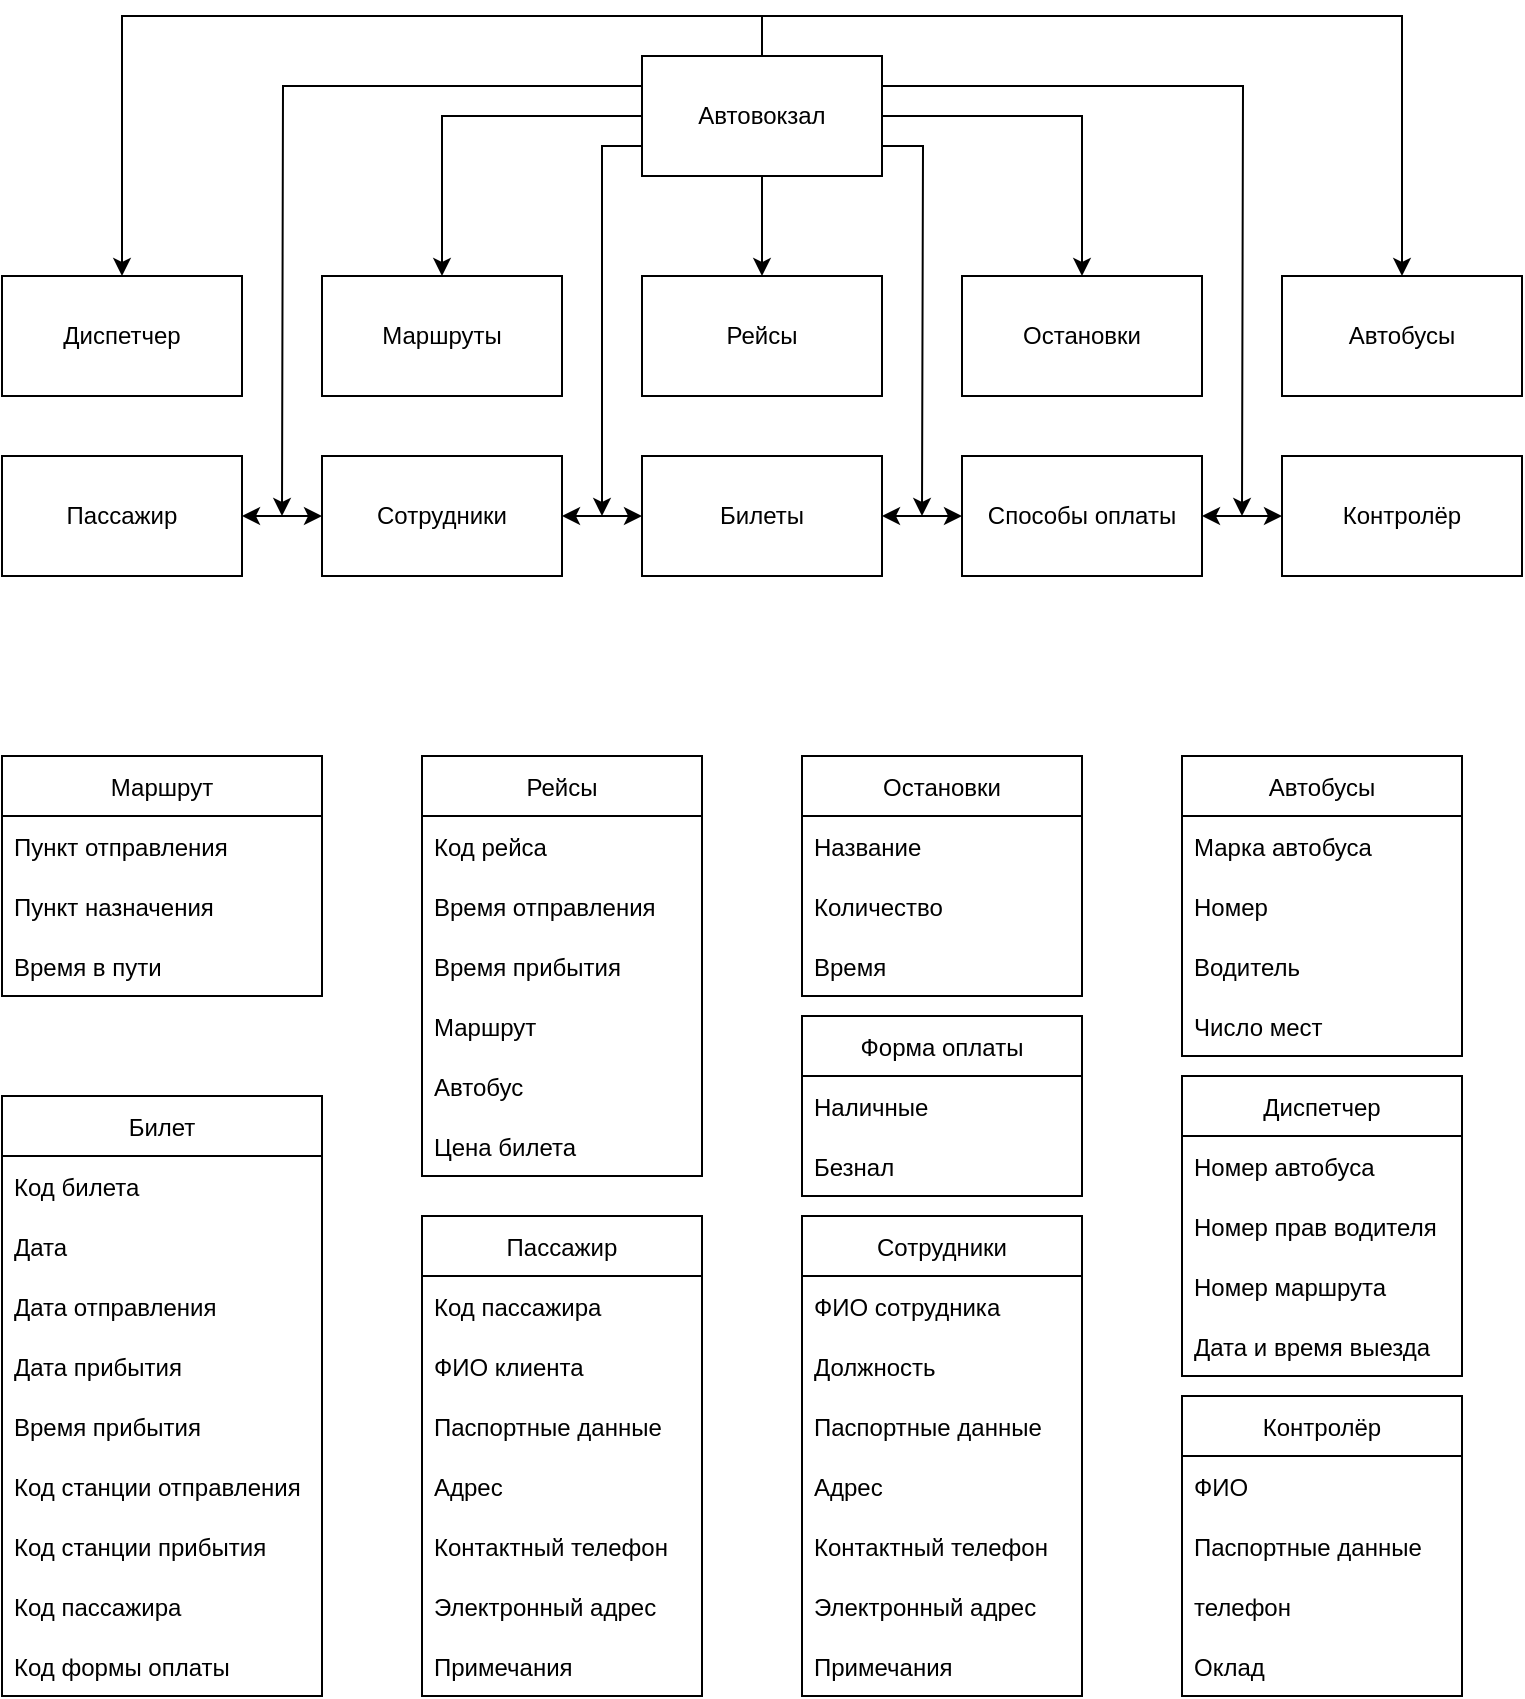 <mxfile version="20.5.1" type="github">
  <diagram id="86yqQ0jhV_8jFqPabOyq" name="Страница 1">
    <mxGraphModel dx="1422" dy="794" grid="1" gridSize="10" guides="1" tooltips="1" connect="1" arrows="1" fold="1" page="1" pageScale="1" pageWidth="827" pageHeight="1169" math="0" shadow="0">
      <root>
        <mxCell id="0" />
        <mxCell id="1" parent="0" />
        <mxCell id="iQQgAuOcwQttmFMJXdX3-10" style="edgeStyle=orthogonalEdgeStyle;rounded=0;orthogonalLoop=1;jettySize=auto;html=1;" edge="1" parent="1" source="iQQgAuOcwQttmFMJXdX3-2" target="iQQgAuOcwQttmFMJXdX3-5">
          <mxGeometry relative="1" as="geometry" />
        </mxCell>
        <mxCell id="iQQgAuOcwQttmFMJXdX3-11" style="edgeStyle=orthogonalEdgeStyle;rounded=0;orthogonalLoop=1;jettySize=auto;html=1;exitX=1;exitY=0.5;exitDx=0;exitDy=0;entryX=0.5;entryY=0;entryDx=0;entryDy=0;" edge="1" parent="1" source="iQQgAuOcwQttmFMJXdX3-2" target="iQQgAuOcwQttmFMJXdX3-9">
          <mxGeometry relative="1" as="geometry" />
        </mxCell>
        <mxCell id="iQQgAuOcwQttmFMJXdX3-13" style="edgeStyle=orthogonalEdgeStyle;rounded=0;orthogonalLoop=1;jettySize=auto;html=1;exitX=0.5;exitY=1;exitDx=0;exitDy=0;entryX=0.5;entryY=0;entryDx=0;entryDy=0;" edge="1" parent="1" source="iQQgAuOcwQttmFMJXdX3-2" target="iQQgAuOcwQttmFMJXdX3-3">
          <mxGeometry relative="1" as="geometry" />
        </mxCell>
        <mxCell id="iQQgAuOcwQttmFMJXdX3-15" style="edgeStyle=orthogonalEdgeStyle;rounded=0;orthogonalLoop=1;jettySize=auto;html=1;exitX=0.5;exitY=0;exitDx=0;exitDy=0;entryX=0.5;entryY=0;entryDx=0;entryDy=0;" edge="1" parent="1" source="iQQgAuOcwQttmFMJXdX3-2" target="iQQgAuOcwQttmFMJXdX3-12">
          <mxGeometry relative="1" as="geometry" />
        </mxCell>
        <mxCell id="iQQgAuOcwQttmFMJXdX3-16" style="edgeStyle=orthogonalEdgeStyle;rounded=0;orthogonalLoop=1;jettySize=auto;html=1;exitX=0.5;exitY=0;exitDx=0;exitDy=0;entryX=0.5;entryY=0;entryDx=0;entryDy=0;" edge="1" parent="1" source="iQQgAuOcwQttmFMJXdX3-2" target="iQQgAuOcwQttmFMJXdX3-14">
          <mxGeometry relative="1" as="geometry" />
        </mxCell>
        <mxCell id="iQQgAuOcwQttmFMJXdX3-42" style="edgeStyle=orthogonalEdgeStyle;rounded=0;orthogonalLoop=1;jettySize=auto;html=1;exitX=0;exitY=0.25;exitDx=0;exitDy=0;" edge="1" parent="1" source="iQQgAuOcwQttmFMJXdX3-2">
          <mxGeometry relative="1" as="geometry">
            <mxPoint x="190" y="360" as="targetPoint" />
          </mxGeometry>
        </mxCell>
        <mxCell id="iQQgAuOcwQttmFMJXdX3-44" style="edgeStyle=orthogonalEdgeStyle;rounded=0;orthogonalLoop=1;jettySize=auto;html=1;exitX=0;exitY=0.75;exitDx=0;exitDy=0;" edge="1" parent="1" source="iQQgAuOcwQttmFMJXdX3-2">
          <mxGeometry relative="1" as="geometry">
            <mxPoint x="350" y="360" as="targetPoint" />
          </mxGeometry>
        </mxCell>
        <mxCell id="iQQgAuOcwQttmFMJXdX3-46" style="edgeStyle=orthogonalEdgeStyle;rounded=0;orthogonalLoop=1;jettySize=auto;html=1;exitX=1;exitY=0.75;exitDx=0;exitDy=0;" edge="1" parent="1" source="iQQgAuOcwQttmFMJXdX3-2">
          <mxGeometry relative="1" as="geometry">
            <mxPoint x="510" y="360" as="targetPoint" />
          </mxGeometry>
        </mxCell>
        <mxCell id="iQQgAuOcwQttmFMJXdX3-48" style="edgeStyle=orthogonalEdgeStyle;rounded=0;orthogonalLoop=1;jettySize=auto;html=1;exitX=1;exitY=0.25;exitDx=0;exitDy=0;" edge="1" parent="1" source="iQQgAuOcwQttmFMJXdX3-2">
          <mxGeometry relative="1" as="geometry">
            <mxPoint x="670" y="360" as="targetPoint" />
          </mxGeometry>
        </mxCell>
        <mxCell id="iQQgAuOcwQttmFMJXdX3-2" value="Автовокзал" style="rounded=0;whiteSpace=wrap;html=1;" vertex="1" parent="1">
          <mxGeometry x="370" y="130" width="120" height="60" as="geometry" />
        </mxCell>
        <mxCell id="iQQgAuOcwQttmFMJXdX3-3" value="Рейсы" style="rounded=0;whiteSpace=wrap;html=1;" vertex="1" parent="1">
          <mxGeometry x="370" y="240" width="120" height="60" as="geometry" />
        </mxCell>
        <mxCell id="iQQgAuOcwQttmFMJXdX3-5" value="Маршруты" style="rounded=0;whiteSpace=wrap;html=1;" vertex="1" parent="1">
          <mxGeometry x="210" y="240" width="120" height="60" as="geometry" />
        </mxCell>
        <mxCell id="iQQgAuOcwQttmFMJXdX3-9" value="Остановки" style="rounded=0;whiteSpace=wrap;html=1;" vertex="1" parent="1">
          <mxGeometry x="530" y="240" width="120" height="60" as="geometry" />
        </mxCell>
        <mxCell id="iQQgAuOcwQttmFMJXdX3-12" value="Диспетчер" style="rounded=0;whiteSpace=wrap;html=1;" vertex="1" parent="1">
          <mxGeometry x="50" y="240" width="120" height="60" as="geometry" />
        </mxCell>
        <mxCell id="iQQgAuOcwQttmFMJXdX3-14" value="Автобусы" style="rounded=0;whiteSpace=wrap;html=1;" vertex="1" parent="1">
          <mxGeometry x="690" y="240" width="120" height="60" as="geometry" />
        </mxCell>
        <mxCell id="iQQgAuOcwQttmFMJXdX3-18" value="Способы оплаты" style="rounded=0;whiteSpace=wrap;html=1;" vertex="1" parent="1">
          <mxGeometry x="530" y="330" width="120" height="60" as="geometry" />
        </mxCell>
        <mxCell id="iQQgAuOcwQttmFMJXdX3-19" value="Билеты" style="rounded=0;whiteSpace=wrap;html=1;" vertex="1" parent="1">
          <mxGeometry x="370" y="330" width="120" height="60" as="geometry" />
        </mxCell>
        <mxCell id="iQQgAuOcwQttmFMJXdX3-20" value="Пассажир" style="rounded=0;whiteSpace=wrap;html=1;" vertex="1" parent="1">
          <mxGeometry x="50" y="330" width="120" height="60" as="geometry" />
        </mxCell>
        <mxCell id="iQQgAuOcwQttmFMJXdX3-21" value="Сотрудники" style="rounded=0;whiteSpace=wrap;html=1;" vertex="1" parent="1">
          <mxGeometry x="210" y="330" width="120" height="60" as="geometry" />
        </mxCell>
        <mxCell id="iQQgAuOcwQttmFMJXdX3-22" value="Контролёр" style="rounded=0;whiteSpace=wrap;html=1;" vertex="1" parent="1">
          <mxGeometry x="690" y="330" width="120" height="60" as="geometry" />
        </mxCell>
        <mxCell id="iQQgAuOcwQttmFMJXdX3-26" value="" style="endArrow=classic;startArrow=classic;html=1;rounded=0;exitX=1;exitY=0.5;exitDx=0;exitDy=0;" edge="1" parent="1" source="iQQgAuOcwQttmFMJXdX3-21" target="iQQgAuOcwQttmFMJXdX3-19">
          <mxGeometry width="50" height="50" relative="1" as="geometry">
            <mxPoint x="320" y="380" as="sourcePoint" />
            <mxPoint x="370" y="330" as="targetPoint" />
            <Array as="points" />
          </mxGeometry>
        </mxCell>
        <mxCell id="iQQgAuOcwQttmFMJXdX3-31" value="" style="endArrow=classic;startArrow=classic;html=1;rounded=0;exitX=1;exitY=0.5;exitDx=0;exitDy=0;entryX=0;entryY=0.5;entryDx=0;entryDy=0;" edge="1" parent="1" source="iQQgAuOcwQttmFMJXdX3-20" target="iQQgAuOcwQttmFMJXdX3-21">
          <mxGeometry width="50" height="50" relative="1" as="geometry">
            <mxPoint x="170" y="390" as="sourcePoint" />
            <mxPoint x="200" y="360" as="targetPoint" />
          </mxGeometry>
        </mxCell>
        <mxCell id="iQQgAuOcwQttmFMJXdX3-32" value="" style="endArrow=classic;startArrow=classic;html=1;rounded=0;exitX=1;exitY=0.5;exitDx=0;exitDy=0;entryX=0;entryY=0.5;entryDx=0;entryDy=0;" edge="1" parent="1" source="iQQgAuOcwQttmFMJXdX3-19" target="iQQgAuOcwQttmFMJXdX3-18">
          <mxGeometry width="50" height="50" relative="1" as="geometry">
            <mxPoint x="490" y="390" as="sourcePoint" />
            <mxPoint x="540" y="340" as="targetPoint" />
          </mxGeometry>
        </mxCell>
        <mxCell id="iQQgAuOcwQttmFMJXdX3-33" value="" style="endArrow=classic;startArrow=classic;html=1;rounded=0;exitX=1;exitY=0.5;exitDx=0;exitDy=0;entryX=0;entryY=0.5;entryDx=0;entryDy=0;" edge="1" parent="1" source="iQQgAuOcwQttmFMJXdX3-18" target="iQQgAuOcwQttmFMJXdX3-22">
          <mxGeometry width="50" height="50" relative="1" as="geometry">
            <mxPoint x="650" y="390" as="sourcePoint" />
            <mxPoint x="700" y="340" as="targetPoint" />
          </mxGeometry>
        </mxCell>
        <mxCell id="eWutOVOjhpOkpdrfjWL5-36" value="Маршрут" style="swimlane;fontStyle=0;childLayout=stackLayout;horizontal=1;startSize=30;horizontalStack=0;resizeParent=1;resizeParentMax=0;resizeLast=0;collapsible=1;marginBottom=0;" vertex="1" parent="1">
          <mxGeometry x="50" y="480" width="160" height="120" as="geometry" />
        </mxCell>
        <mxCell id="eWutOVOjhpOkpdrfjWL5-37" value="Пункт отправления" style="text;strokeColor=none;fillColor=none;align=left;verticalAlign=middle;spacingLeft=4;spacingRight=4;overflow=hidden;points=[[0,0.5],[1,0.5]];portConstraint=eastwest;rotatable=0;" vertex="1" parent="eWutOVOjhpOkpdrfjWL5-36">
          <mxGeometry y="30" width="160" height="30" as="geometry" />
        </mxCell>
        <mxCell id="eWutOVOjhpOkpdrfjWL5-38" value="Пункт назначения" style="text;strokeColor=none;fillColor=none;align=left;verticalAlign=middle;spacingLeft=4;spacingRight=4;overflow=hidden;points=[[0,0.5],[1,0.5]];portConstraint=eastwest;rotatable=0;" vertex="1" parent="eWutOVOjhpOkpdrfjWL5-36">
          <mxGeometry y="60" width="160" height="30" as="geometry" />
        </mxCell>
        <mxCell id="eWutOVOjhpOkpdrfjWL5-39" value="Время в пути" style="text;strokeColor=none;fillColor=none;align=left;verticalAlign=middle;spacingLeft=4;spacingRight=4;overflow=hidden;points=[[0,0.5],[1,0.5]];portConstraint=eastwest;rotatable=0;" vertex="1" parent="eWutOVOjhpOkpdrfjWL5-36">
          <mxGeometry y="90" width="160" height="30" as="geometry" />
        </mxCell>
        <mxCell id="eWutOVOjhpOkpdrfjWL5-40" value="Рейсы" style="swimlane;fontStyle=0;childLayout=stackLayout;horizontal=1;startSize=30;horizontalStack=0;resizeParent=1;resizeParentMax=0;resizeLast=0;collapsible=1;marginBottom=0;" vertex="1" parent="1">
          <mxGeometry x="260" y="480" width="140" height="210" as="geometry" />
        </mxCell>
        <mxCell id="eWutOVOjhpOkpdrfjWL5-41" value="Код рейса" style="text;strokeColor=none;fillColor=none;align=left;verticalAlign=middle;spacingLeft=4;spacingRight=4;overflow=hidden;points=[[0,0.5],[1,0.5]];portConstraint=eastwest;rotatable=0;" vertex="1" parent="eWutOVOjhpOkpdrfjWL5-40">
          <mxGeometry y="30" width="140" height="30" as="geometry" />
        </mxCell>
        <mxCell id="eWutOVOjhpOkpdrfjWL5-42" value="Время отправления" style="text;strokeColor=none;fillColor=none;align=left;verticalAlign=middle;spacingLeft=4;spacingRight=4;overflow=hidden;points=[[0,0.5],[1,0.5]];portConstraint=eastwest;rotatable=0;" vertex="1" parent="eWutOVOjhpOkpdrfjWL5-40">
          <mxGeometry y="60" width="140" height="30" as="geometry" />
        </mxCell>
        <mxCell id="eWutOVOjhpOkpdrfjWL5-43" value="Время прибытия" style="text;strokeColor=none;fillColor=none;align=left;verticalAlign=middle;spacingLeft=4;spacingRight=4;overflow=hidden;points=[[0,0.5],[1,0.5]];portConstraint=eastwest;rotatable=0;" vertex="1" parent="eWutOVOjhpOkpdrfjWL5-40">
          <mxGeometry y="90" width="140" height="30" as="geometry" />
        </mxCell>
        <mxCell id="eWutOVOjhpOkpdrfjWL5-45" value="Маршрут" style="text;strokeColor=none;fillColor=none;align=left;verticalAlign=middle;spacingLeft=4;spacingRight=4;overflow=hidden;points=[[0,0.5],[1,0.5]];portConstraint=eastwest;rotatable=0;" vertex="1" parent="eWutOVOjhpOkpdrfjWL5-40">
          <mxGeometry y="120" width="140" height="30" as="geometry" />
        </mxCell>
        <mxCell id="eWutOVOjhpOkpdrfjWL5-46" value="Автобус" style="text;strokeColor=none;fillColor=none;align=left;verticalAlign=middle;spacingLeft=4;spacingRight=4;overflow=hidden;points=[[0,0.5],[1,0.5]];portConstraint=eastwest;rotatable=0;" vertex="1" parent="eWutOVOjhpOkpdrfjWL5-40">
          <mxGeometry y="150" width="140" height="30" as="geometry" />
        </mxCell>
        <mxCell id="eWutOVOjhpOkpdrfjWL5-47" value="Цена билета" style="text;strokeColor=none;fillColor=none;align=left;verticalAlign=middle;spacingLeft=4;spacingRight=4;overflow=hidden;points=[[0,0.5],[1,0.5]];portConstraint=eastwest;rotatable=0;" vertex="1" parent="eWutOVOjhpOkpdrfjWL5-40">
          <mxGeometry y="180" width="140" height="30" as="geometry" />
        </mxCell>
        <mxCell id="eWutOVOjhpOkpdrfjWL5-48" value="Автобусы" style="swimlane;fontStyle=0;childLayout=stackLayout;horizontal=1;startSize=30;horizontalStack=0;resizeParent=1;resizeParentMax=0;resizeLast=0;collapsible=1;marginBottom=0;" vertex="1" parent="1">
          <mxGeometry x="640" y="480" width="140" height="150" as="geometry" />
        </mxCell>
        <mxCell id="eWutOVOjhpOkpdrfjWL5-49" value="Марка автобуса" style="text;strokeColor=none;fillColor=none;align=left;verticalAlign=middle;spacingLeft=4;spacingRight=4;overflow=hidden;points=[[0,0.5],[1,0.5]];portConstraint=eastwest;rotatable=0;" vertex="1" parent="eWutOVOjhpOkpdrfjWL5-48">
          <mxGeometry y="30" width="140" height="30" as="geometry" />
        </mxCell>
        <mxCell id="eWutOVOjhpOkpdrfjWL5-50" value="Номер" style="text;strokeColor=none;fillColor=none;align=left;verticalAlign=middle;spacingLeft=4;spacingRight=4;overflow=hidden;points=[[0,0.5],[1,0.5]];portConstraint=eastwest;rotatable=0;" vertex="1" parent="eWutOVOjhpOkpdrfjWL5-48">
          <mxGeometry y="60" width="140" height="30" as="geometry" />
        </mxCell>
        <mxCell id="eWutOVOjhpOkpdrfjWL5-51" value="Водитель" style="text;strokeColor=none;fillColor=none;align=left;verticalAlign=middle;spacingLeft=4;spacingRight=4;overflow=hidden;points=[[0,0.5],[1,0.5]];portConstraint=eastwest;rotatable=0;" vertex="1" parent="eWutOVOjhpOkpdrfjWL5-48">
          <mxGeometry y="90" width="140" height="30" as="geometry" />
        </mxCell>
        <mxCell id="eWutOVOjhpOkpdrfjWL5-52" value="Число мест" style="text;strokeColor=none;fillColor=none;align=left;verticalAlign=middle;spacingLeft=4;spacingRight=4;overflow=hidden;points=[[0,0.5],[1,0.5]];portConstraint=eastwest;rotatable=0;" vertex="1" parent="eWutOVOjhpOkpdrfjWL5-48">
          <mxGeometry y="120" width="140" height="30" as="geometry" />
        </mxCell>
        <mxCell id="eWutOVOjhpOkpdrfjWL5-53" value="Остановки" style="swimlane;fontStyle=0;childLayout=stackLayout;horizontal=1;startSize=30;horizontalStack=0;resizeParent=1;resizeParentMax=0;resizeLast=0;collapsible=1;marginBottom=0;" vertex="1" parent="1">
          <mxGeometry x="450" y="480" width="140" height="120" as="geometry" />
        </mxCell>
        <mxCell id="eWutOVOjhpOkpdrfjWL5-54" value="Название" style="text;strokeColor=none;fillColor=none;align=left;verticalAlign=middle;spacingLeft=4;spacingRight=4;overflow=hidden;points=[[0,0.5],[1,0.5]];portConstraint=eastwest;rotatable=0;" vertex="1" parent="eWutOVOjhpOkpdrfjWL5-53">
          <mxGeometry y="30" width="140" height="30" as="geometry" />
        </mxCell>
        <mxCell id="eWutOVOjhpOkpdrfjWL5-55" value="Количество" style="text;strokeColor=none;fillColor=none;align=left;verticalAlign=middle;spacingLeft=4;spacingRight=4;overflow=hidden;points=[[0,0.5],[1,0.5]];portConstraint=eastwest;rotatable=0;" vertex="1" parent="eWutOVOjhpOkpdrfjWL5-53">
          <mxGeometry y="60" width="140" height="30" as="geometry" />
        </mxCell>
        <mxCell id="eWutOVOjhpOkpdrfjWL5-56" value="Время" style="text;strokeColor=none;fillColor=none;align=left;verticalAlign=middle;spacingLeft=4;spacingRight=4;overflow=hidden;points=[[0,0.5],[1,0.5]];portConstraint=eastwest;rotatable=0;" vertex="1" parent="eWutOVOjhpOkpdrfjWL5-53">
          <mxGeometry y="90" width="140" height="30" as="geometry" />
        </mxCell>
        <mxCell id="eWutOVOjhpOkpdrfjWL5-57" value="Билет" style="swimlane;fontStyle=0;childLayout=stackLayout;horizontal=1;startSize=30;horizontalStack=0;resizeParent=1;resizeParentMax=0;resizeLast=0;collapsible=1;marginBottom=0;" vertex="1" parent="1">
          <mxGeometry x="50" y="650" width="160" height="300" as="geometry" />
        </mxCell>
        <mxCell id="eWutOVOjhpOkpdrfjWL5-58" value="Код билета" style="text;strokeColor=none;fillColor=none;align=left;verticalAlign=middle;spacingLeft=4;spacingRight=4;overflow=hidden;points=[[0,0.5],[1,0.5]];portConstraint=eastwest;rotatable=0;" vertex="1" parent="eWutOVOjhpOkpdrfjWL5-57">
          <mxGeometry y="30" width="160" height="30" as="geometry" />
        </mxCell>
        <mxCell id="eWutOVOjhpOkpdrfjWL5-59" value="Дата" style="text;strokeColor=none;fillColor=none;align=left;verticalAlign=middle;spacingLeft=4;spacingRight=4;overflow=hidden;points=[[0,0.5],[1,0.5]];portConstraint=eastwest;rotatable=0;" vertex="1" parent="eWutOVOjhpOkpdrfjWL5-57">
          <mxGeometry y="60" width="160" height="30" as="geometry" />
        </mxCell>
        <mxCell id="eWutOVOjhpOkpdrfjWL5-60" value="Дата отправления" style="text;strokeColor=none;fillColor=none;align=left;verticalAlign=middle;spacingLeft=4;spacingRight=4;overflow=hidden;points=[[0,0.5],[1,0.5]];portConstraint=eastwest;rotatable=0;" vertex="1" parent="eWutOVOjhpOkpdrfjWL5-57">
          <mxGeometry y="90" width="160" height="30" as="geometry" />
        </mxCell>
        <mxCell id="eWutOVOjhpOkpdrfjWL5-61" value="Дата прибытия" style="text;strokeColor=none;fillColor=none;align=left;verticalAlign=middle;spacingLeft=4;spacingRight=4;overflow=hidden;points=[[0,0.5],[1,0.5]];portConstraint=eastwest;rotatable=0;" vertex="1" parent="eWutOVOjhpOkpdrfjWL5-57">
          <mxGeometry y="120" width="160" height="30" as="geometry" />
        </mxCell>
        <mxCell id="eWutOVOjhpOkpdrfjWL5-62" value="Время прибытия" style="text;strokeColor=none;fillColor=none;align=left;verticalAlign=middle;spacingLeft=4;spacingRight=4;overflow=hidden;points=[[0,0.5],[1,0.5]];portConstraint=eastwest;rotatable=0;" vertex="1" parent="eWutOVOjhpOkpdrfjWL5-57">
          <mxGeometry y="150" width="160" height="30" as="geometry" />
        </mxCell>
        <mxCell id="eWutOVOjhpOkpdrfjWL5-63" value="Код станции отправления" style="text;strokeColor=none;fillColor=none;align=left;verticalAlign=middle;spacingLeft=4;spacingRight=4;overflow=hidden;points=[[0,0.5],[1,0.5]];portConstraint=eastwest;rotatable=0;" vertex="1" parent="eWutOVOjhpOkpdrfjWL5-57">
          <mxGeometry y="180" width="160" height="30" as="geometry" />
        </mxCell>
        <mxCell id="eWutOVOjhpOkpdrfjWL5-65" value="Код станции прибытия" style="text;strokeColor=none;fillColor=none;align=left;verticalAlign=middle;spacingLeft=4;spacingRight=4;overflow=hidden;points=[[0,0.5],[1,0.5]];portConstraint=eastwest;rotatable=0;" vertex="1" parent="eWutOVOjhpOkpdrfjWL5-57">
          <mxGeometry y="210" width="160" height="30" as="geometry" />
        </mxCell>
        <mxCell id="eWutOVOjhpOkpdrfjWL5-66" value="Код пассажира" style="text;strokeColor=none;fillColor=none;align=left;verticalAlign=middle;spacingLeft=4;spacingRight=4;overflow=hidden;points=[[0,0.5],[1,0.5]];portConstraint=eastwest;rotatable=0;" vertex="1" parent="eWutOVOjhpOkpdrfjWL5-57">
          <mxGeometry y="240" width="160" height="30" as="geometry" />
        </mxCell>
        <mxCell id="eWutOVOjhpOkpdrfjWL5-67" value="Код формы оплаты" style="text;strokeColor=none;fillColor=none;align=left;verticalAlign=middle;spacingLeft=4;spacingRight=4;overflow=hidden;points=[[0,0.5],[1,0.5]];portConstraint=eastwest;rotatable=0;" vertex="1" parent="eWutOVOjhpOkpdrfjWL5-57">
          <mxGeometry y="270" width="160" height="30" as="geometry" />
        </mxCell>
        <mxCell id="eWutOVOjhpOkpdrfjWL5-68" value="Пассажир" style="swimlane;fontStyle=0;childLayout=stackLayout;horizontal=1;startSize=30;horizontalStack=0;resizeParent=1;resizeParentMax=0;resizeLast=0;collapsible=1;marginBottom=0;" vertex="1" parent="1">
          <mxGeometry x="260" y="710" width="140" height="240" as="geometry" />
        </mxCell>
        <mxCell id="eWutOVOjhpOkpdrfjWL5-70" value="Код пассажира" style="text;strokeColor=none;fillColor=none;align=left;verticalAlign=middle;spacingLeft=4;spacingRight=4;overflow=hidden;points=[[0,0.5],[1,0.5]];portConstraint=eastwest;rotatable=0;" vertex="1" parent="eWutOVOjhpOkpdrfjWL5-68">
          <mxGeometry y="30" width="140" height="30" as="geometry" />
        </mxCell>
        <mxCell id="eWutOVOjhpOkpdrfjWL5-71" value="ФИО клиента" style="text;strokeColor=none;fillColor=none;align=left;verticalAlign=middle;spacingLeft=4;spacingRight=4;overflow=hidden;points=[[0,0.5],[1,0.5]];portConstraint=eastwest;rotatable=0;" vertex="1" parent="eWutOVOjhpOkpdrfjWL5-68">
          <mxGeometry y="60" width="140" height="30" as="geometry" />
        </mxCell>
        <mxCell id="eWutOVOjhpOkpdrfjWL5-72" value="Паспортные данные" style="text;strokeColor=none;fillColor=none;align=left;verticalAlign=middle;spacingLeft=4;spacingRight=4;overflow=hidden;points=[[0,0.5],[1,0.5]];portConstraint=eastwest;rotatable=0;" vertex="1" parent="eWutOVOjhpOkpdrfjWL5-68">
          <mxGeometry y="90" width="140" height="30" as="geometry" />
        </mxCell>
        <mxCell id="eWutOVOjhpOkpdrfjWL5-73" value="Адрес" style="text;strokeColor=none;fillColor=none;align=left;verticalAlign=middle;spacingLeft=4;spacingRight=4;overflow=hidden;points=[[0,0.5],[1,0.5]];portConstraint=eastwest;rotatable=0;" vertex="1" parent="eWutOVOjhpOkpdrfjWL5-68">
          <mxGeometry y="120" width="140" height="30" as="geometry" />
        </mxCell>
        <mxCell id="eWutOVOjhpOkpdrfjWL5-74" value="Контактный телефон" style="text;strokeColor=none;fillColor=none;align=left;verticalAlign=middle;spacingLeft=4;spacingRight=4;overflow=hidden;points=[[0,0.5],[1,0.5]];portConstraint=eastwest;rotatable=0;" vertex="1" parent="eWutOVOjhpOkpdrfjWL5-68">
          <mxGeometry y="150" width="140" height="30" as="geometry" />
        </mxCell>
        <mxCell id="eWutOVOjhpOkpdrfjWL5-75" value="Электронный адрес" style="text;strokeColor=none;fillColor=none;align=left;verticalAlign=middle;spacingLeft=4;spacingRight=4;overflow=hidden;points=[[0,0.5],[1,0.5]];portConstraint=eastwest;rotatable=0;" vertex="1" parent="eWutOVOjhpOkpdrfjWL5-68">
          <mxGeometry y="180" width="140" height="30" as="geometry" />
        </mxCell>
        <mxCell id="eWutOVOjhpOkpdrfjWL5-76" value="Примечания" style="text;strokeColor=none;fillColor=none;align=left;verticalAlign=middle;spacingLeft=4;spacingRight=4;overflow=hidden;points=[[0,0.5],[1,0.5]];portConstraint=eastwest;rotatable=0;" vertex="1" parent="eWutOVOjhpOkpdrfjWL5-68">
          <mxGeometry y="210" width="140" height="30" as="geometry" />
        </mxCell>
        <mxCell id="eWutOVOjhpOkpdrfjWL5-77" value="Сотрудники" style="swimlane;fontStyle=0;childLayout=stackLayout;horizontal=1;startSize=30;horizontalStack=0;resizeParent=1;resizeParentMax=0;resizeLast=0;collapsible=1;marginBottom=0;" vertex="1" parent="1">
          <mxGeometry x="450" y="710" width="140" height="240" as="geometry" />
        </mxCell>
        <mxCell id="eWutOVOjhpOkpdrfjWL5-78" value="ФИО сотрудника" style="text;strokeColor=none;fillColor=none;align=left;verticalAlign=middle;spacingLeft=4;spacingRight=4;overflow=hidden;points=[[0,0.5],[1,0.5]];portConstraint=eastwest;rotatable=0;" vertex="1" parent="eWutOVOjhpOkpdrfjWL5-77">
          <mxGeometry y="30" width="140" height="30" as="geometry" />
        </mxCell>
        <mxCell id="eWutOVOjhpOkpdrfjWL5-79" value="Должность" style="text;strokeColor=none;fillColor=none;align=left;verticalAlign=middle;spacingLeft=4;spacingRight=4;overflow=hidden;points=[[0,0.5],[1,0.5]];portConstraint=eastwest;rotatable=0;" vertex="1" parent="eWutOVOjhpOkpdrfjWL5-77">
          <mxGeometry y="60" width="140" height="30" as="geometry" />
        </mxCell>
        <mxCell id="eWutOVOjhpOkpdrfjWL5-80" value="Паспортные данные" style="text;strokeColor=none;fillColor=none;align=left;verticalAlign=middle;spacingLeft=4;spacingRight=4;overflow=hidden;points=[[0,0.5],[1,0.5]];portConstraint=eastwest;rotatable=0;" vertex="1" parent="eWutOVOjhpOkpdrfjWL5-77">
          <mxGeometry y="90" width="140" height="30" as="geometry" />
        </mxCell>
        <mxCell id="eWutOVOjhpOkpdrfjWL5-81" value="Адрес" style="text;strokeColor=none;fillColor=none;align=left;verticalAlign=middle;spacingLeft=4;spacingRight=4;overflow=hidden;points=[[0,0.5],[1,0.5]];portConstraint=eastwest;rotatable=0;" vertex="1" parent="eWutOVOjhpOkpdrfjWL5-77">
          <mxGeometry y="120" width="140" height="30" as="geometry" />
        </mxCell>
        <mxCell id="eWutOVOjhpOkpdrfjWL5-82" value="Контактный телефон" style="text;strokeColor=none;fillColor=none;align=left;verticalAlign=middle;spacingLeft=4;spacingRight=4;overflow=hidden;points=[[0,0.5],[1,0.5]];portConstraint=eastwest;rotatable=0;" vertex="1" parent="eWutOVOjhpOkpdrfjWL5-77">
          <mxGeometry y="150" width="140" height="30" as="geometry" />
        </mxCell>
        <mxCell id="eWutOVOjhpOkpdrfjWL5-83" value="Электронный адрес" style="text;strokeColor=none;fillColor=none;align=left;verticalAlign=middle;spacingLeft=4;spacingRight=4;overflow=hidden;points=[[0,0.5],[1,0.5]];portConstraint=eastwest;rotatable=0;" vertex="1" parent="eWutOVOjhpOkpdrfjWL5-77">
          <mxGeometry y="180" width="140" height="30" as="geometry" />
        </mxCell>
        <mxCell id="eWutOVOjhpOkpdrfjWL5-84" value="Примечания" style="text;strokeColor=none;fillColor=none;align=left;verticalAlign=middle;spacingLeft=4;spacingRight=4;overflow=hidden;points=[[0,0.5],[1,0.5]];portConstraint=eastwest;rotatable=0;" vertex="1" parent="eWutOVOjhpOkpdrfjWL5-77">
          <mxGeometry y="210" width="140" height="30" as="geometry" />
        </mxCell>
        <mxCell id="eWutOVOjhpOkpdrfjWL5-85" value="Форма оплаты" style="swimlane;fontStyle=0;childLayout=stackLayout;horizontal=1;startSize=30;horizontalStack=0;resizeParent=1;resizeParentMax=0;resizeLast=0;collapsible=1;marginBottom=0;" vertex="1" parent="1">
          <mxGeometry x="450" y="610" width="140" height="90" as="geometry" />
        </mxCell>
        <mxCell id="eWutOVOjhpOkpdrfjWL5-86" value="Наличные" style="text;strokeColor=none;fillColor=none;align=left;verticalAlign=middle;spacingLeft=4;spacingRight=4;overflow=hidden;points=[[0,0.5],[1,0.5]];portConstraint=eastwest;rotatable=0;" vertex="1" parent="eWutOVOjhpOkpdrfjWL5-85">
          <mxGeometry y="30" width="140" height="30" as="geometry" />
        </mxCell>
        <mxCell id="eWutOVOjhpOkpdrfjWL5-87" value="Безнал" style="text;strokeColor=none;fillColor=none;align=left;verticalAlign=middle;spacingLeft=4;spacingRight=4;overflow=hidden;points=[[0,0.5],[1,0.5]];portConstraint=eastwest;rotatable=0;" vertex="1" parent="eWutOVOjhpOkpdrfjWL5-85">
          <mxGeometry y="60" width="140" height="30" as="geometry" />
        </mxCell>
        <mxCell id="eWutOVOjhpOkpdrfjWL5-89" value="Диспетчер" style="swimlane;fontStyle=0;childLayout=stackLayout;horizontal=1;startSize=30;horizontalStack=0;resizeParent=1;resizeParentMax=0;resizeLast=0;collapsible=1;marginBottom=0;" vertex="1" parent="1">
          <mxGeometry x="640" y="640" width="140" height="150" as="geometry" />
        </mxCell>
        <mxCell id="eWutOVOjhpOkpdrfjWL5-90" value="Номер автобуса" style="text;strokeColor=none;fillColor=none;align=left;verticalAlign=middle;spacingLeft=4;spacingRight=4;overflow=hidden;points=[[0,0.5],[1,0.5]];portConstraint=eastwest;rotatable=0;" vertex="1" parent="eWutOVOjhpOkpdrfjWL5-89">
          <mxGeometry y="30" width="140" height="30" as="geometry" />
        </mxCell>
        <mxCell id="eWutOVOjhpOkpdrfjWL5-91" value="Номер прав водителя" style="text;strokeColor=none;fillColor=none;align=left;verticalAlign=middle;spacingLeft=4;spacingRight=4;overflow=hidden;points=[[0,0.5],[1,0.5]];portConstraint=eastwest;rotatable=0;" vertex="1" parent="eWutOVOjhpOkpdrfjWL5-89">
          <mxGeometry y="60" width="140" height="30" as="geometry" />
        </mxCell>
        <mxCell id="eWutOVOjhpOkpdrfjWL5-92" value="Номер маршрута" style="text;strokeColor=none;fillColor=none;align=left;verticalAlign=middle;spacingLeft=4;spacingRight=4;overflow=hidden;points=[[0,0.5],[1,0.5]];portConstraint=eastwest;rotatable=0;" vertex="1" parent="eWutOVOjhpOkpdrfjWL5-89">
          <mxGeometry y="90" width="140" height="30" as="geometry" />
        </mxCell>
        <mxCell id="eWutOVOjhpOkpdrfjWL5-93" value="Дата и время выезда" style="text;strokeColor=none;fillColor=none;align=left;verticalAlign=middle;spacingLeft=4;spacingRight=4;overflow=hidden;points=[[0,0.5],[1,0.5]];portConstraint=eastwest;rotatable=0;" vertex="1" parent="eWutOVOjhpOkpdrfjWL5-89">
          <mxGeometry y="120" width="140" height="30" as="geometry" />
        </mxCell>
        <mxCell id="eWutOVOjhpOkpdrfjWL5-94" value="Контролёр" style="swimlane;fontStyle=0;childLayout=stackLayout;horizontal=1;startSize=30;horizontalStack=0;resizeParent=1;resizeParentMax=0;resizeLast=0;collapsible=1;marginBottom=0;" vertex="1" parent="1">
          <mxGeometry x="640" y="800" width="140" height="150" as="geometry" />
        </mxCell>
        <mxCell id="eWutOVOjhpOkpdrfjWL5-95" value="ФИО" style="text;strokeColor=none;fillColor=none;align=left;verticalAlign=middle;spacingLeft=4;spacingRight=4;overflow=hidden;points=[[0,0.5],[1,0.5]];portConstraint=eastwest;rotatable=0;" vertex="1" parent="eWutOVOjhpOkpdrfjWL5-94">
          <mxGeometry y="30" width="140" height="30" as="geometry" />
        </mxCell>
        <mxCell id="eWutOVOjhpOkpdrfjWL5-96" value="Паспортные данные" style="text;strokeColor=none;fillColor=none;align=left;verticalAlign=middle;spacingLeft=4;spacingRight=4;overflow=hidden;points=[[0,0.5],[1,0.5]];portConstraint=eastwest;rotatable=0;" vertex="1" parent="eWutOVOjhpOkpdrfjWL5-94">
          <mxGeometry y="60" width="140" height="30" as="geometry" />
        </mxCell>
        <mxCell id="eWutOVOjhpOkpdrfjWL5-97" value="телефон" style="text;strokeColor=none;fillColor=none;align=left;verticalAlign=middle;spacingLeft=4;spacingRight=4;overflow=hidden;points=[[0,0.5],[1,0.5]];portConstraint=eastwest;rotatable=0;" vertex="1" parent="eWutOVOjhpOkpdrfjWL5-94">
          <mxGeometry y="90" width="140" height="30" as="geometry" />
        </mxCell>
        <mxCell id="eWutOVOjhpOkpdrfjWL5-98" value="Оклад" style="text;strokeColor=none;fillColor=none;align=left;verticalAlign=middle;spacingLeft=4;spacingRight=4;overflow=hidden;points=[[0,0.5],[1,0.5]];portConstraint=eastwest;rotatable=0;" vertex="1" parent="eWutOVOjhpOkpdrfjWL5-94">
          <mxGeometry y="120" width="140" height="30" as="geometry" />
        </mxCell>
      </root>
    </mxGraphModel>
  </diagram>
</mxfile>
